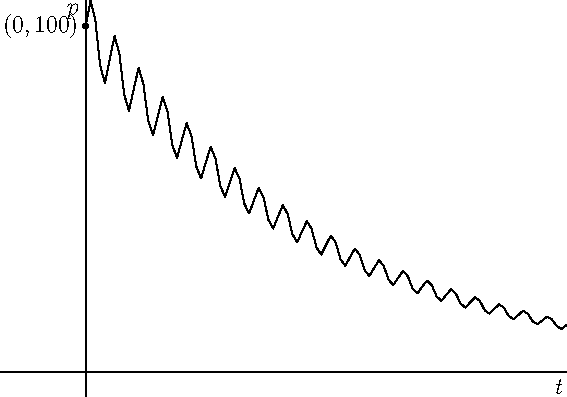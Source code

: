 size(10cm,7cm,IgnoreAspect);
import graph; 
xaxis("$t$");
yaxis("$p$");
real f1(real x) {return 1/100*(exp(-x/10) * (100 + 10 * sin(2*pi*x)));}
draw(graph(f1,0,20));
dot("$(0,100)$",(0,1),W);
